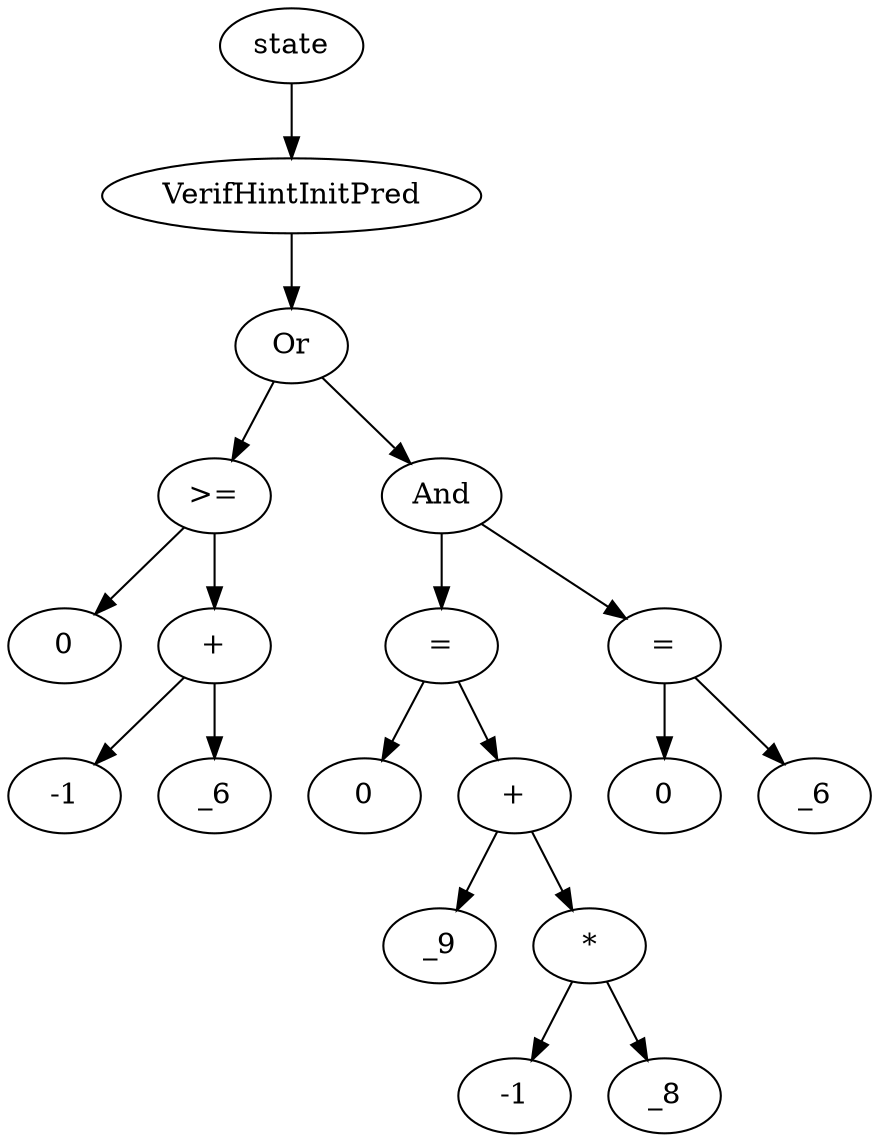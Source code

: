 digraph dag {
0 [label="state"];
1 [label="VerifHintInitPred"];
2 [label="Or"];
3 [label=">="];
4 [label="0"];
5 [label="+"];
6 [label="-1"];
7 [label="_6"];
8 [label="And"];
9 [label="="];
10 [label="0"];
11 [label="+"];
12 [label="_9"];
13 [label="*"];
14 [label="-1"];
15 [label="_8"];
16 [label="="];
17 [label="0"];
18 [label="_6"];
"0" -> "1"[label=""]
"1" -> "2"[label=""]
"2" -> "3"[label=""]
"2" -> "8"[label=""]
"3" -> "5"[label=""]
"3" -> "4"[label=""]
"5" -> "7"[label=""]
"5" -> "6"[label=""]
"8" -> "9"[label=""]
"8" -> "16"[label=""]
"9" -> "11"[label=""]
"9" -> "10"[label=""]
"11" -> "13"[label=""]
"11" -> "12"[label=""]
"13" -> "15"[label=""]
"13" -> "14"[label=""]
"16" -> "18"[label=""]
"16" -> "17"[label=""]
}
